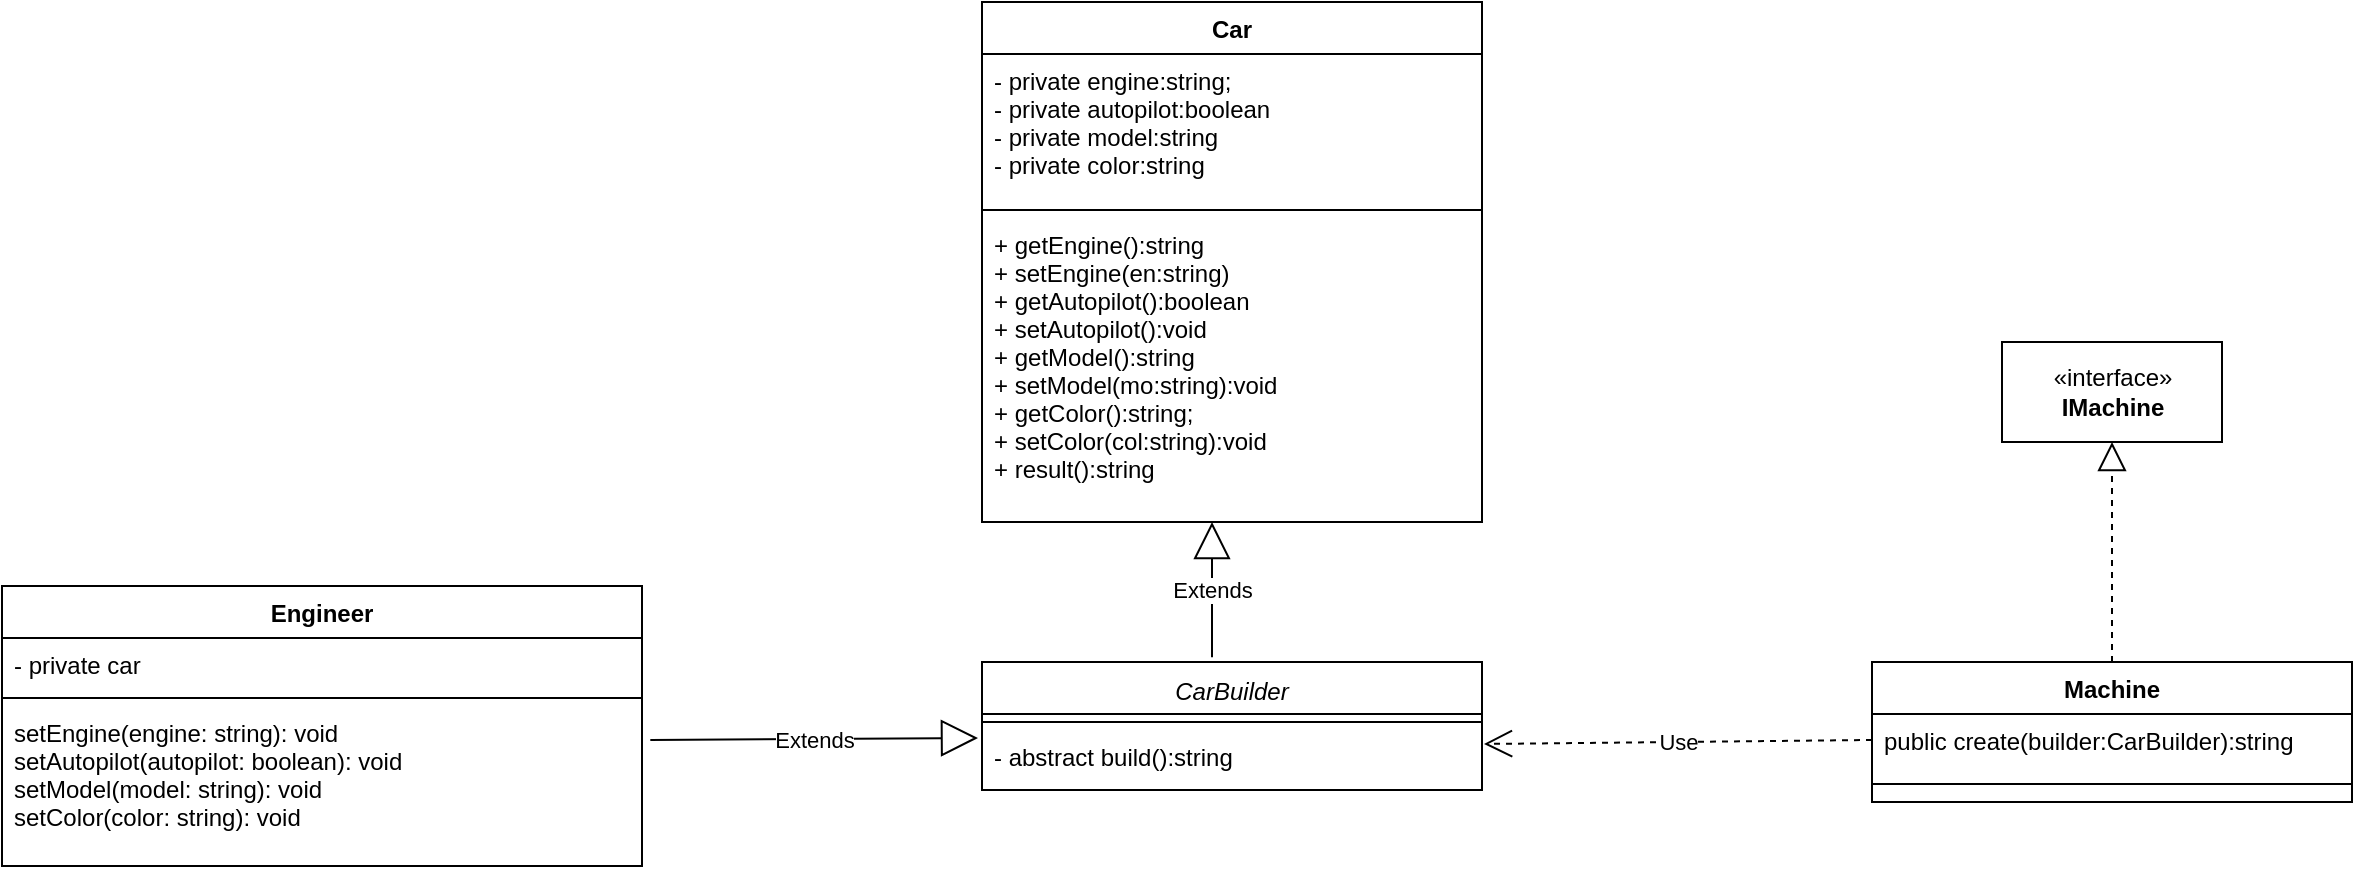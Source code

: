 <mxfile version="20.8.16" type="device"><diagram name="Страница 1" id="O9fNAxfrtSbk9pBU642d"><mxGraphModel dx="1945" dy="531" grid="1" gridSize="10" guides="1" tooltips="1" connect="1" arrows="1" fold="1" page="1" pageScale="1" pageWidth="827" pageHeight="1169" math="0" shadow="0"><root><mxCell id="0"/><mxCell id="1" parent="0"/><mxCell id="Ti9J_NwkQCwRbkhVJl9b-1" value="Car" style="swimlane;fontStyle=1;align=center;verticalAlign=top;childLayout=stackLayout;horizontal=1;startSize=26;horizontalStack=0;resizeParent=1;resizeParentMax=0;resizeLast=0;collapsible=1;marginBottom=0;" vertex="1" parent="1"><mxGeometry x="330" y="230" width="250" height="260" as="geometry"/></mxCell><mxCell id="Ti9J_NwkQCwRbkhVJl9b-2" value="- private engine:string;&#10;- private autopilot:boolean&#10;- private model:string&#10;- private color:string" style="text;strokeColor=none;fillColor=none;align=left;verticalAlign=top;spacingLeft=4;spacingRight=4;overflow=hidden;rotatable=0;points=[[0,0.5],[1,0.5]];portConstraint=eastwest;" vertex="1" parent="Ti9J_NwkQCwRbkhVJl9b-1"><mxGeometry y="26" width="250" height="74" as="geometry"/></mxCell><mxCell id="Ti9J_NwkQCwRbkhVJl9b-3" value="" style="line;strokeWidth=1;fillColor=none;align=left;verticalAlign=middle;spacingTop=-1;spacingLeft=3;spacingRight=3;rotatable=0;labelPosition=right;points=[];portConstraint=eastwest;strokeColor=inherit;" vertex="1" parent="Ti9J_NwkQCwRbkhVJl9b-1"><mxGeometry y="100" width="250" height="8" as="geometry"/></mxCell><mxCell id="Ti9J_NwkQCwRbkhVJl9b-4" value="+ getEngine():string&#10;+ setEngine(en:string) &#10;+ getAutopilot():boolean&#10;+ setAutopilot():void &#10;+ getModel():string&#10;+ setModel(mo:string):void &#10;+ getColor():string;&#10;+ setColor(col:string):void&#10;+ result():string" style="text;strokeColor=none;fillColor=none;align=left;verticalAlign=top;spacingLeft=4;spacingRight=4;overflow=hidden;rotatable=0;points=[[0,0.5],[1,0.5]];portConstraint=eastwest;" vertex="1" parent="Ti9J_NwkQCwRbkhVJl9b-1"><mxGeometry y="108" width="250" height="152" as="geometry"/></mxCell><mxCell id="Ti9J_NwkQCwRbkhVJl9b-5" value="" style="swimlane;fontStyle=1;align=center;verticalAlign=top;childLayout=stackLayout;horizontal=1;startSize=26;horizontalStack=0;resizeParent=1;resizeParentMax=0;resizeLast=0;collapsible=1;marginBottom=0;" vertex="1" parent="1"><mxGeometry x="330" y="560" width="250" height="64" as="geometry"/></mxCell><mxCell id="Ti9J_NwkQCwRbkhVJl9b-7" value="" style="line;strokeWidth=1;fillColor=none;align=left;verticalAlign=middle;spacingTop=-1;spacingLeft=3;spacingRight=3;rotatable=0;labelPosition=right;points=[];portConstraint=eastwest;strokeColor=inherit;" vertex="1" parent="Ti9J_NwkQCwRbkhVJl9b-5"><mxGeometry y="26" width="250" height="8" as="geometry"/></mxCell><mxCell id="Ti9J_NwkQCwRbkhVJl9b-8" value="- abstract build():string" style="text;strokeColor=none;fillColor=none;align=left;verticalAlign=top;spacingLeft=4;spacingRight=4;overflow=hidden;rotatable=0;points=[[0,0.5],[1,0.5]];portConstraint=eastwest;" vertex="1" parent="Ti9J_NwkQCwRbkhVJl9b-5"><mxGeometry y="34" width="250" height="30" as="geometry"/></mxCell><mxCell id="Ti9J_NwkQCwRbkhVJl9b-10" value="&lt;i&gt;CarBuilder&lt;/i&gt;" style="text;strokeColor=none;align=center;fillColor=none;html=1;verticalAlign=middle;whiteSpace=wrap;rounded=0;" vertex="1" parent="1"><mxGeometry x="330" y="570" width="250" height="10" as="geometry"/></mxCell><mxCell id="Ti9J_NwkQCwRbkhVJl9b-11" value="Extends" style="endArrow=block;endSize=16;endFill=0;html=1;rounded=0;exitX=0.46;exitY=-0.037;exitDx=0;exitDy=0;exitPerimeter=0;" edge="1" parent="1" source="Ti9J_NwkQCwRbkhVJl9b-5"><mxGeometry width="160" relative="1" as="geometry"><mxPoint x="430" y="590" as="sourcePoint"/><mxPoint x="445" y="490" as="targetPoint"/></mxGeometry></mxCell><mxCell id="Ti9J_NwkQCwRbkhVJl9b-12" value="Engineer" style="swimlane;fontStyle=1;align=center;verticalAlign=top;childLayout=stackLayout;horizontal=1;startSize=26;horizontalStack=0;resizeParent=1;resizeParentMax=0;resizeLast=0;collapsible=1;marginBottom=0;" vertex="1" parent="1"><mxGeometry x="-160" y="522" width="320" height="140" as="geometry"/></mxCell><mxCell id="Ti9J_NwkQCwRbkhVJl9b-13" value="- private car" style="text;strokeColor=none;fillColor=none;align=left;verticalAlign=top;spacingLeft=4;spacingRight=4;overflow=hidden;rotatable=0;points=[[0,0.5],[1,0.5]];portConstraint=eastwest;" vertex="1" parent="Ti9J_NwkQCwRbkhVJl9b-12"><mxGeometry y="26" width="320" height="26" as="geometry"/></mxCell><mxCell id="Ti9J_NwkQCwRbkhVJl9b-14" value="" style="line;strokeWidth=1;fillColor=none;align=left;verticalAlign=middle;spacingTop=-1;spacingLeft=3;spacingRight=3;rotatable=0;labelPosition=right;points=[];portConstraint=eastwest;strokeColor=inherit;" vertex="1" parent="Ti9J_NwkQCwRbkhVJl9b-12"><mxGeometry y="52" width="320" height="8" as="geometry"/></mxCell><mxCell id="Ti9J_NwkQCwRbkhVJl9b-15" value="setEngine(engine: string): void&#10;setAutopilot(autopilot: boolean): void &#10;setModel(model: string): void&#10;setColor(color: string): void&#10;&#10;&#10;" style="text;strokeColor=none;fillColor=none;align=left;verticalAlign=top;spacingLeft=4;spacingRight=4;overflow=hidden;rotatable=0;points=[[0,0.5],[1,0.5]];portConstraint=eastwest;" vertex="1" parent="Ti9J_NwkQCwRbkhVJl9b-12"><mxGeometry y="60" width="320" height="80" as="geometry"/></mxCell><mxCell id="Ti9J_NwkQCwRbkhVJl9b-18" value="Extends" style="endArrow=block;endSize=16;endFill=0;html=1;rounded=0;exitX=1.013;exitY=0.213;exitDx=0;exitDy=0;exitPerimeter=0;entryX=-0.008;entryY=0.133;entryDx=0;entryDy=0;entryPerimeter=0;" edge="1" parent="1" source="Ti9J_NwkQCwRbkhVJl9b-15" target="Ti9J_NwkQCwRbkhVJl9b-8"><mxGeometry width="160" relative="1" as="geometry"><mxPoint x="240" y="530" as="sourcePoint"/><mxPoint x="320" y="600" as="targetPoint"/></mxGeometry></mxCell><mxCell id="Ti9J_NwkQCwRbkhVJl9b-20" value="«interface»&lt;br&gt;&lt;b&gt;IMachine&lt;/b&gt;" style="html=1;" vertex="1" parent="1"><mxGeometry x="840" y="400" width="110" height="50" as="geometry"/></mxCell><mxCell id="Ti9J_NwkQCwRbkhVJl9b-21" value="Machine" style="swimlane;fontStyle=1;align=center;verticalAlign=top;childLayout=stackLayout;horizontal=1;startSize=26;horizontalStack=0;resizeParent=1;resizeParentMax=0;resizeLast=0;collapsible=1;marginBottom=0;" vertex="1" parent="1"><mxGeometry x="775" y="560" width="240" height="70" as="geometry"/></mxCell><mxCell id="Ti9J_NwkQCwRbkhVJl9b-22" value="public create(builder:CarBuilder):string" style="text;strokeColor=none;fillColor=none;align=left;verticalAlign=top;spacingLeft=4;spacingRight=4;overflow=hidden;rotatable=0;points=[[0,0.5],[1,0.5]];portConstraint=eastwest;" vertex="1" parent="Ti9J_NwkQCwRbkhVJl9b-21"><mxGeometry y="26" width="240" height="26" as="geometry"/></mxCell><mxCell id="Ti9J_NwkQCwRbkhVJl9b-23" value="" style="line;strokeWidth=1;fillColor=none;align=left;verticalAlign=middle;spacingTop=-1;spacingLeft=3;spacingRight=3;rotatable=0;labelPosition=right;points=[];portConstraint=eastwest;strokeColor=inherit;" vertex="1" parent="Ti9J_NwkQCwRbkhVJl9b-21"><mxGeometry y="52" width="240" height="18" as="geometry"/></mxCell><mxCell id="Ti9J_NwkQCwRbkhVJl9b-28" value="" style="endArrow=block;dashed=1;endFill=0;endSize=12;html=1;rounded=0;exitX=0.5;exitY=0;exitDx=0;exitDy=0;entryX=0.5;entryY=1;entryDx=0;entryDy=0;" edge="1" parent="1" source="Ti9J_NwkQCwRbkhVJl9b-21" target="Ti9J_NwkQCwRbkhVJl9b-20"><mxGeometry width="160" relative="1" as="geometry"><mxPoint x="660" y="580" as="sourcePoint"/><mxPoint x="820" y="580" as="targetPoint"/></mxGeometry></mxCell><mxCell id="Ti9J_NwkQCwRbkhVJl9b-29" value="Use" style="endArrow=open;endSize=12;dashed=1;html=1;rounded=0;exitX=0;exitY=0.5;exitDx=0;exitDy=0;entryX=1.004;entryY=0.233;entryDx=0;entryDy=0;entryPerimeter=0;" edge="1" parent="1" source="Ti9J_NwkQCwRbkhVJl9b-22" target="Ti9J_NwkQCwRbkhVJl9b-8"><mxGeometry width="160" relative="1" as="geometry"><mxPoint x="660" y="580" as="sourcePoint"/><mxPoint x="820" y="580" as="targetPoint"/></mxGeometry></mxCell></root></mxGraphModel></diagram></mxfile>